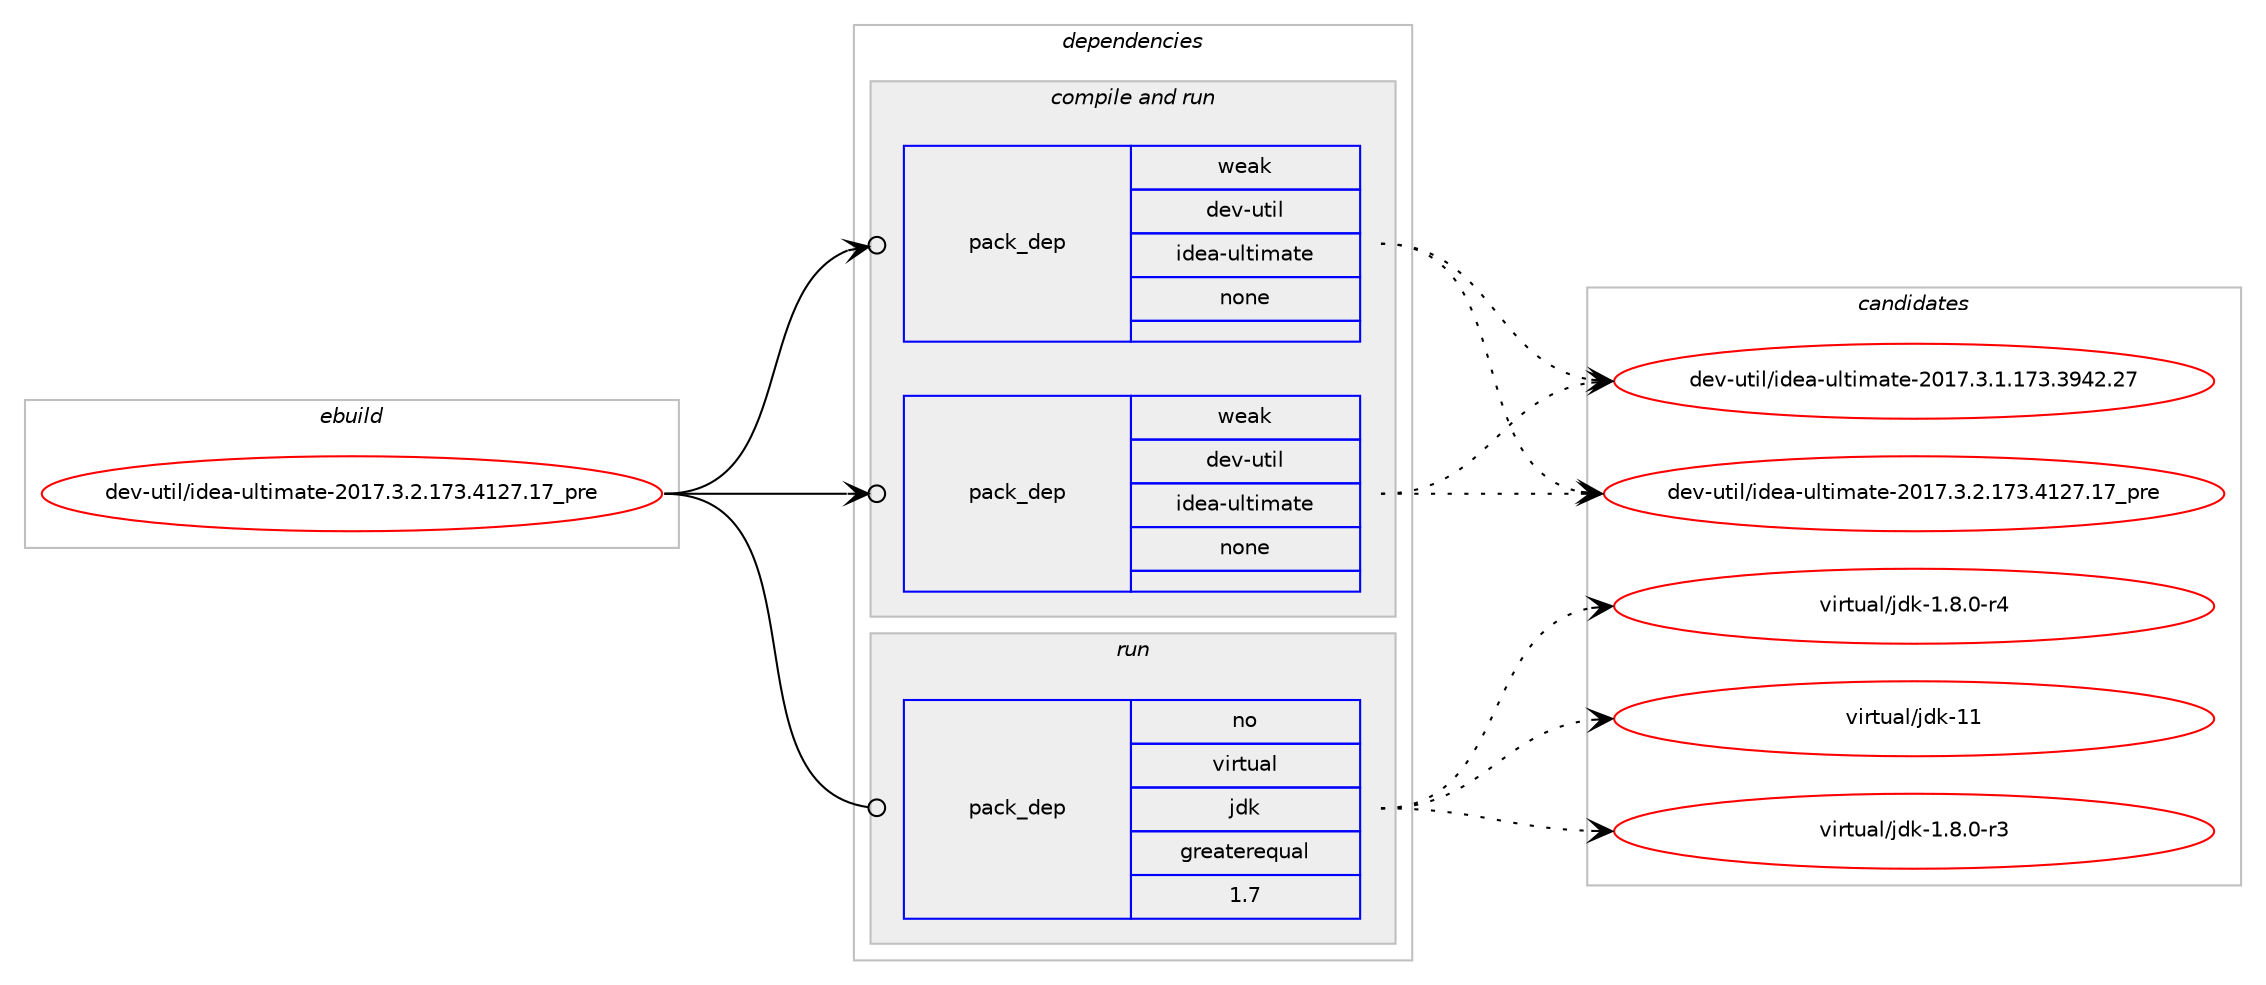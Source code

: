 digraph prolog {

# *************
# Graph options
# *************

newrank=true;
concentrate=true;
compound=true;
graph [rankdir=LR,fontname=Helvetica,fontsize=10,ranksep=1.5];#, ranksep=2.5, nodesep=0.2];
edge  [arrowhead=vee];
node  [fontname=Helvetica,fontsize=10];

# **********
# The ebuild
# **********

subgraph cluster_leftcol {
color=gray;
rank=same;
label=<<i>ebuild</i>>;
id [label="dev-util/idea-ultimate-2017.3.2.173.4127.17_pre", color=red, width=4, href="../dev-util/idea-ultimate-2017.3.2.173.4127.17_pre.svg"];
}

# ****************
# The dependencies
# ****************

subgraph cluster_midcol {
color=gray;
label=<<i>dependencies</i>>;
subgraph cluster_compile {
fillcolor="#eeeeee";
style=filled;
label=<<i>compile</i>>;
}
subgraph cluster_compileandrun {
fillcolor="#eeeeee";
style=filled;
label=<<i>compile and run</i>>;
subgraph pack1098158 {
dependency1546355 [label=<<TABLE BORDER="0" CELLBORDER="1" CELLSPACING="0" CELLPADDING="4" WIDTH="220"><TR><TD ROWSPAN="6" CELLPADDING="30">pack_dep</TD></TR><TR><TD WIDTH="110">weak</TD></TR><TR><TD>dev-util</TD></TR><TR><TD>idea-ultimate</TD></TR><TR><TD>none</TD></TR><TR><TD></TD></TR></TABLE>>, shape=none, color=blue];
}
id:e -> dependency1546355:w [weight=20,style="solid",arrowhead="odotvee"];
subgraph pack1098159 {
dependency1546356 [label=<<TABLE BORDER="0" CELLBORDER="1" CELLSPACING="0" CELLPADDING="4" WIDTH="220"><TR><TD ROWSPAN="6" CELLPADDING="30">pack_dep</TD></TR><TR><TD WIDTH="110">weak</TD></TR><TR><TD>dev-util</TD></TR><TR><TD>idea-ultimate</TD></TR><TR><TD>none</TD></TR><TR><TD></TD></TR></TABLE>>, shape=none, color=blue];
}
id:e -> dependency1546356:w [weight=20,style="solid",arrowhead="odotvee"];
}
subgraph cluster_run {
fillcolor="#eeeeee";
style=filled;
label=<<i>run</i>>;
subgraph pack1098160 {
dependency1546357 [label=<<TABLE BORDER="0" CELLBORDER="1" CELLSPACING="0" CELLPADDING="4" WIDTH="220"><TR><TD ROWSPAN="6" CELLPADDING="30">pack_dep</TD></TR><TR><TD WIDTH="110">no</TD></TR><TR><TD>virtual</TD></TR><TR><TD>jdk</TD></TR><TR><TD>greaterequal</TD></TR><TR><TD>1.7</TD></TR></TABLE>>, shape=none, color=blue];
}
id:e -> dependency1546357:w [weight=20,style="solid",arrowhead="odot"];
}
}

# **************
# The candidates
# **************

subgraph cluster_choices {
rank=same;
color=gray;
label=<<i>candidates</i>>;

subgraph choice1098158 {
color=black;
nodesep=1;
choice1001011184511711610510847105100101974511710811610510997116101455048495546514649464955514651575250465055 [label="dev-util/idea-ultimate-2017.3.1.173.3942.27", color=red, width=4,href="../dev-util/idea-ultimate-2017.3.1.173.3942.27.svg"];
choice100101118451171161051084710510010197451171081161051099711610145504849554651465046495551465249505546495595112114101 [label="dev-util/idea-ultimate-2017.3.2.173.4127.17_pre", color=red, width=4,href="../dev-util/idea-ultimate-2017.3.2.173.4127.17_pre.svg"];
dependency1546355:e -> choice1001011184511711610510847105100101974511710811610510997116101455048495546514649464955514651575250465055:w [style=dotted,weight="100"];
dependency1546355:e -> choice100101118451171161051084710510010197451171081161051099711610145504849554651465046495551465249505546495595112114101:w [style=dotted,weight="100"];
}
subgraph choice1098159 {
color=black;
nodesep=1;
choice1001011184511711610510847105100101974511710811610510997116101455048495546514649464955514651575250465055 [label="dev-util/idea-ultimate-2017.3.1.173.3942.27", color=red, width=4,href="../dev-util/idea-ultimate-2017.3.1.173.3942.27.svg"];
choice100101118451171161051084710510010197451171081161051099711610145504849554651465046495551465249505546495595112114101 [label="dev-util/idea-ultimate-2017.3.2.173.4127.17_pre", color=red, width=4,href="../dev-util/idea-ultimate-2017.3.2.173.4127.17_pre.svg"];
dependency1546356:e -> choice1001011184511711610510847105100101974511710811610510997116101455048495546514649464955514651575250465055:w [style=dotted,weight="100"];
dependency1546356:e -> choice100101118451171161051084710510010197451171081161051099711610145504849554651465046495551465249505546495595112114101:w [style=dotted,weight="100"];
}
subgraph choice1098160 {
color=black;
nodesep=1;
choice11810511411611797108471061001074549465646484511451 [label="virtual/jdk-1.8.0-r3", color=red, width=4,href="../virtual/jdk-1.8.0-r3.svg"];
choice11810511411611797108471061001074549465646484511452 [label="virtual/jdk-1.8.0-r4", color=red, width=4,href="../virtual/jdk-1.8.0-r4.svg"];
choice1181051141161179710847106100107454949 [label="virtual/jdk-11", color=red, width=4,href="../virtual/jdk-11.svg"];
dependency1546357:e -> choice11810511411611797108471061001074549465646484511451:w [style=dotted,weight="100"];
dependency1546357:e -> choice11810511411611797108471061001074549465646484511452:w [style=dotted,weight="100"];
dependency1546357:e -> choice1181051141161179710847106100107454949:w [style=dotted,weight="100"];
}
}

}
